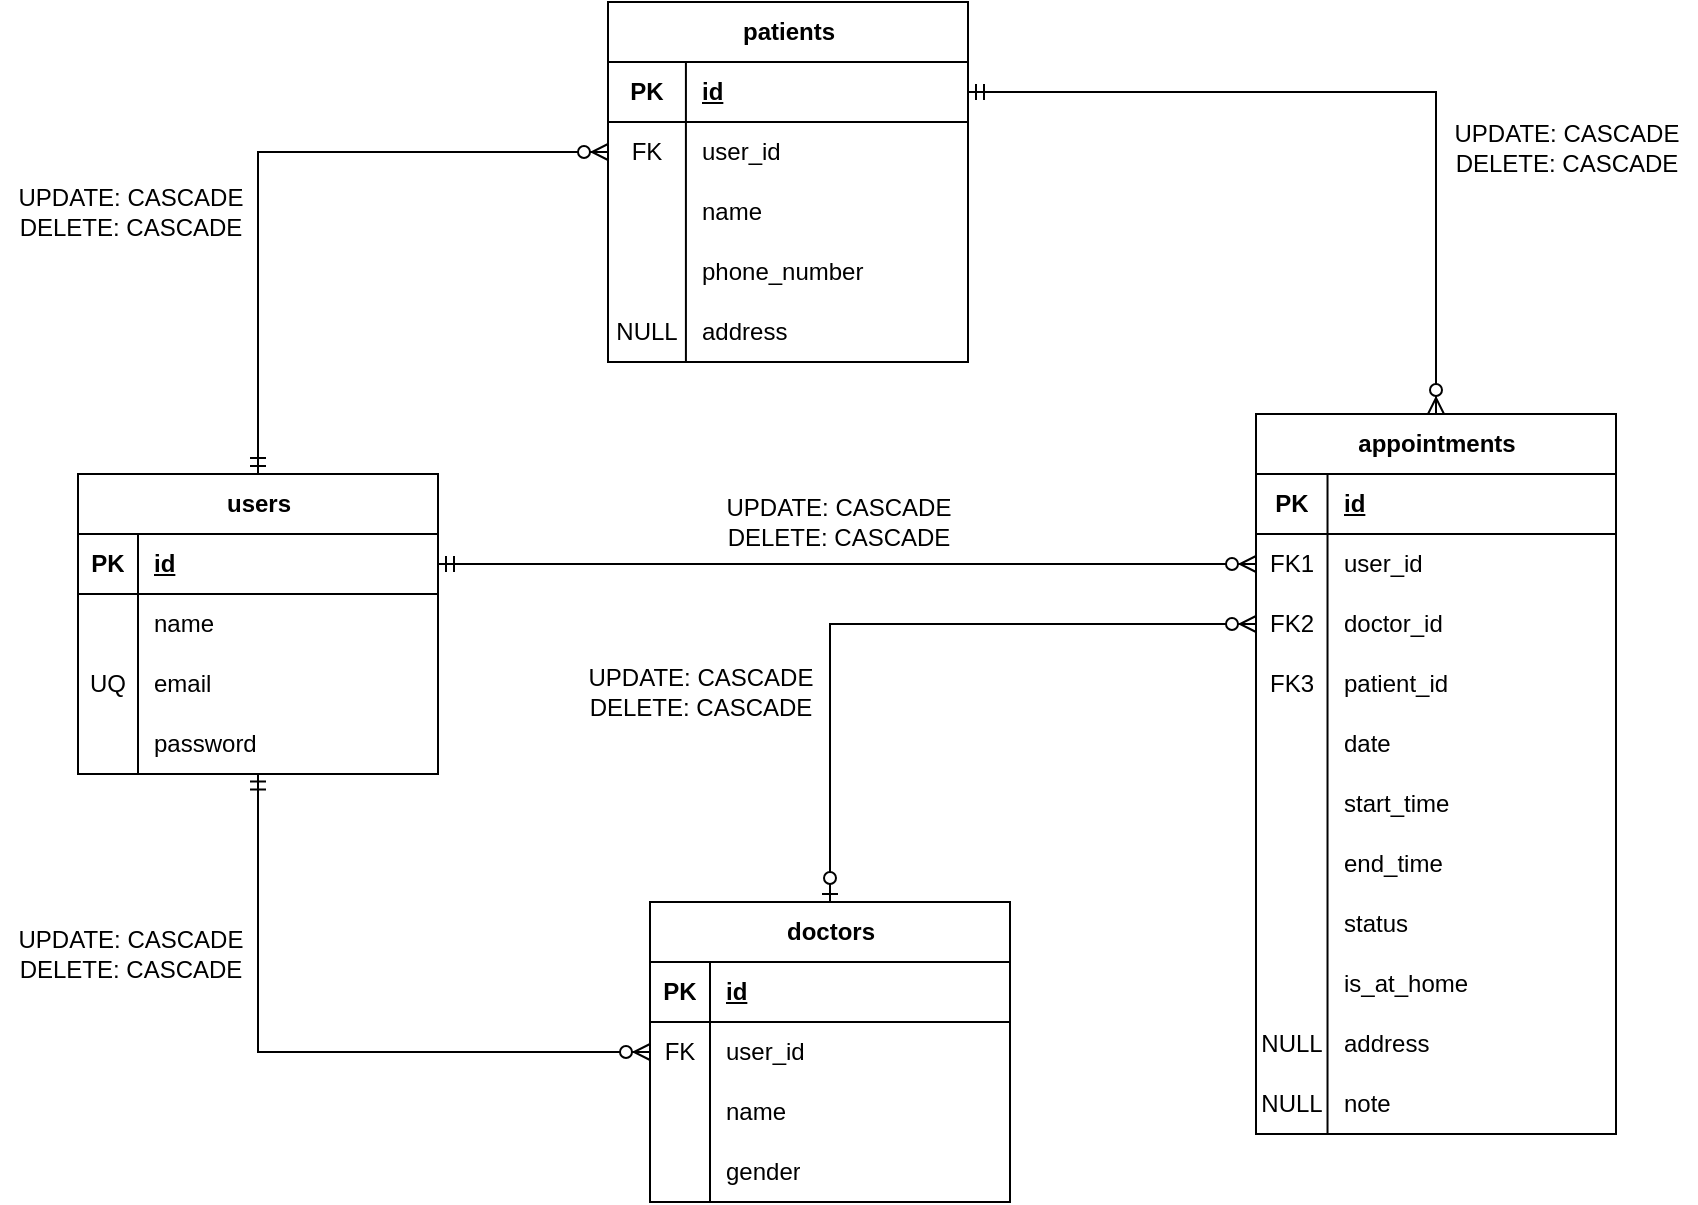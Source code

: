 <mxfile>
    <diagram id="qZbzcZr_mcHoZJ5l5g_3" name="Page-1">
        <mxGraphModel dx="1296" dy="737" grid="0" gridSize="10" guides="1" tooltips="1" connect="1" arrows="1" fold="1" page="1" pageScale="1" pageWidth="1100" pageHeight="850" math="0" shadow="0">
            <root>
                <mxCell id="0"/>
                <mxCell id="1" parent="0"/>
                <mxCell id="Csk8jIa5ygvsUAL_QhEg-624" value="users" style="shape=table;startSize=30;container=1;collapsible=1;childLayout=tableLayout;fixedRows=1;rowLines=0;fontStyle=1;align=center;resizeLast=1;html=1;" parent="1" vertex="1">
                    <mxGeometry x="165" y="389" width="180" height="150" as="geometry"/>
                </mxCell>
                <mxCell id="Csk8jIa5ygvsUAL_QhEg-625" value="" style="shape=tableRow;horizontal=0;startSize=0;swimlaneHead=0;swimlaneBody=0;fillColor=none;collapsible=0;dropTarget=0;points=[[0,0.5],[1,0.5]];portConstraint=eastwest;top=0;left=0;right=0;bottom=1;" parent="Csk8jIa5ygvsUAL_QhEg-624" vertex="1">
                    <mxGeometry y="30" width="180" height="30" as="geometry"/>
                </mxCell>
                <mxCell id="Csk8jIa5ygvsUAL_QhEg-626" value="PK" style="shape=partialRectangle;connectable=0;fillColor=none;top=0;left=0;bottom=0;right=0;fontStyle=1;overflow=hidden;whiteSpace=wrap;html=1;" parent="Csk8jIa5ygvsUAL_QhEg-625" vertex="1">
                    <mxGeometry width="30" height="30" as="geometry">
                        <mxRectangle width="30" height="30" as="alternateBounds"/>
                    </mxGeometry>
                </mxCell>
                <mxCell id="Csk8jIa5ygvsUAL_QhEg-627" value="id" style="shape=partialRectangle;connectable=0;fillColor=none;top=0;left=0;bottom=0;right=0;align=left;spacingLeft=6;fontStyle=5;overflow=hidden;whiteSpace=wrap;html=1;" parent="Csk8jIa5ygvsUAL_QhEg-625" vertex="1">
                    <mxGeometry x="30" width="150" height="30" as="geometry">
                        <mxRectangle width="150" height="30" as="alternateBounds"/>
                    </mxGeometry>
                </mxCell>
                <mxCell id="Csk8jIa5ygvsUAL_QhEg-628" value="" style="shape=tableRow;horizontal=0;startSize=0;swimlaneHead=0;swimlaneBody=0;fillColor=none;collapsible=0;dropTarget=0;points=[[0,0.5],[1,0.5]];portConstraint=eastwest;top=0;left=0;right=0;bottom=0;" parent="Csk8jIa5ygvsUAL_QhEg-624" vertex="1">
                    <mxGeometry y="60" width="180" height="30" as="geometry"/>
                </mxCell>
                <mxCell id="Csk8jIa5ygvsUAL_QhEg-629" value="" style="shape=partialRectangle;connectable=0;fillColor=none;top=0;left=0;bottom=0;right=0;editable=1;overflow=hidden;whiteSpace=wrap;html=1;" parent="Csk8jIa5ygvsUAL_QhEg-628" vertex="1">
                    <mxGeometry width="30" height="30" as="geometry">
                        <mxRectangle width="30" height="30" as="alternateBounds"/>
                    </mxGeometry>
                </mxCell>
                <mxCell id="Csk8jIa5ygvsUAL_QhEg-630" value="name" style="shape=partialRectangle;connectable=0;fillColor=none;top=0;left=0;bottom=0;right=0;align=left;spacingLeft=6;overflow=hidden;whiteSpace=wrap;html=1;" parent="Csk8jIa5ygvsUAL_QhEg-628" vertex="1">
                    <mxGeometry x="30" width="150" height="30" as="geometry">
                        <mxRectangle width="150" height="30" as="alternateBounds"/>
                    </mxGeometry>
                </mxCell>
                <mxCell id="Csk8jIa5ygvsUAL_QhEg-631" value="" style="shape=tableRow;horizontal=0;startSize=0;swimlaneHead=0;swimlaneBody=0;fillColor=none;collapsible=0;dropTarget=0;points=[[0,0.5],[1,0.5]];portConstraint=eastwest;top=0;left=0;right=0;bottom=0;" parent="Csk8jIa5ygvsUAL_QhEg-624" vertex="1">
                    <mxGeometry y="90" width="180" height="30" as="geometry"/>
                </mxCell>
                <mxCell id="Csk8jIa5ygvsUAL_QhEg-632" value="UQ" style="shape=partialRectangle;connectable=0;fillColor=none;top=0;left=0;bottom=0;right=0;editable=1;overflow=hidden;whiteSpace=wrap;html=1;" parent="Csk8jIa5ygvsUAL_QhEg-631" vertex="1">
                    <mxGeometry width="30" height="30" as="geometry">
                        <mxRectangle width="30" height="30" as="alternateBounds"/>
                    </mxGeometry>
                </mxCell>
                <mxCell id="Csk8jIa5ygvsUAL_QhEg-633" value="email" style="shape=partialRectangle;connectable=0;fillColor=none;top=0;left=0;bottom=0;right=0;align=left;spacingLeft=6;overflow=hidden;whiteSpace=wrap;html=1;" parent="Csk8jIa5ygvsUAL_QhEg-631" vertex="1">
                    <mxGeometry x="30" width="150" height="30" as="geometry">
                        <mxRectangle width="150" height="30" as="alternateBounds"/>
                    </mxGeometry>
                </mxCell>
                <mxCell id="Csk8jIa5ygvsUAL_QhEg-634" value="" style="shape=tableRow;horizontal=0;startSize=0;swimlaneHead=0;swimlaneBody=0;fillColor=none;collapsible=0;dropTarget=0;points=[[0,0.5],[1,0.5]];portConstraint=eastwest;top=0;left=0;right=0;bottom=0;" parent="Csk8jIa5ygvsUAL_QhEg-624" vertex="1">
                    <mxGeometry y="120" width="180" height="30" as="geometry"/>
                </mxCell>
                <mxCell id="Csk8jIa5ygvsUAL_QhEg-635" value="" style="shape=partialRectangle;connectable=0;fillColor=none;top=0;left=0;bottom=0;right=0;editable=1;overflow=hidden;whiteSpace=wrap;html=1;" parent="Csk8jIa5ygvsUAL_QhEg-634" vertex="1">
                    <mxGeometry width="30" height="30" as="geometry">
                        <mxRectangle width="30" height="30" as="alternateBounds"/>
                    </mxGeometry>
                </mxCell>
                <mxCell id="Csk8jIa5ygvsUAL_QhEg-636" value="password" style="shape=partialRectangle;connectable=0;fillColor=none;top=0;left=0;bottom=0;right=0;align=left;spacingLeft=6;overflow=hidden;whiteSpace=wrap;html=1;" parent="Csk8jIa5ygvsUAL_QhEg-634" vertex="1">
                    <mxGeometry x="30" width="150" height="30" as="geometry">
                        <mxRectangle width="150" height="30" as="alternateBounds"/>
                    </mxGeometry>
                </mxCell>
                <mxCell id="Csk8jIa5ygvsUAL_QhEg-637" value="doctors" style="shape=table;startSize=30;container=1;collapsible=1;childLayout=tableLayout;fixedRows=1;rowLines=0;fontStyle=1;align=center;resizeLast=1;html=1;" parent="1" vertex="1">
                    <mxGeometry x="451" y="603" width="180" height="150" as="geometry"/>
                </mxCell>
                <mxCell id="Csk8jIa5ygvsUAL_QhEg-638" value="" style="shape=tableRow;horizontal=0;startSize=0;swimlaneHead=0;swimlaneBody=0;fillColor=none;collapsible=0;dropTarget=0;points=[[0,0.5],[1,0.5]];portConstraint=eastwest;top=0;left=0;right=0;bottom=1;" parent="Csk8jIa5ygvsUAL_QhEg-637" vertex="1">
                    <mxGeometry y="30" width="180" height="30" as="geometry"/>
                </mxCell>
                <mxCell id="Csk8jIa5ygvsUAL_QhEg-639" value="PK" style="shape=partialRectangle;connectable=0;fillColor=none;top=0;left=0;bottom=0;right=0;fontStyle=1;overflow=hidden;whiteSpace=wrap;html=1;" parent="Csk8jIa5ygvsUAL_QhEg-638" vertex="1">
                    <mxGeometry width="30" height="30" as="geometry">
                        <mxRectangle width="30" height="30" as="alternateBounds"/>
                    </mxGeometry>
                </mxCell>
                <mxCell id="Csk8jIa5ygvsUAL_QhEg-640" value="id" style="shape=partialRectangle;connectable=0;fillColor=none;top=0;left=0;bottom=0;right=0;align=left;spacingLeft=6;fontStyle=5;overflow=hidden;whiteSpace=wrap;html=1;" parent="Csk8jIa5ygvsUAL_QhEg-638" vertex="1">
                    <mxGeometry x="30" width="150" height="30" as="geometry">
                        <mxRectangle width="150" height="30" as="alternateBounds"/>
                    </mxGeometry>
                </mxCell>
                <mxCell id="Csk8jIa5ygvsUAL_QhEg-641" value="" style="shape=tableRow;horizontal=0;startSize=0;swimlaneHead=0;swimlaneBody=0;fillColor=none;collapsible=0;dropTarget=0;points=[[0,0.5],[1,0.5]];portConstraint=eastwest;top=0;left=0;right=0;bottom=0;" parent="Csk8jIa5ygvsUAL_QhEg-637" vertex="1">
                    <mxGeometry y="60" width="180" height="30" as="geometry"/>
                </mxCell>
                <mxCell id="Csk8jIa5ygvsUAL_QhEg-642" value="FK" style="shape=partialRectangle;connectable=0;fillColor=none;top=0;left=0;bottom=0;right=0;editable=1;overflow=hidden;whiteSpace=wrap;html=1;" parent="Csk8jIa5ygvsUAL_QhEg-641" vertex="1">
                    <mxGeometry width="30" height="30" as="geometry">
                        <mxRectangle width="30" height="30" as="alternateBounds"/>
                    </mxGeometry>
                </mxCell>
                <mxCell id="Csk8jIa5ygvsUAL_QhEg-643" value="user_id" style="shape=partialRectangle;connectable=0;fillColor=none;top=0;left=0;bottom=0;right=0;align=left;spacingLeft=6;overflow=hidden;whiteSpace=wrap;html=1;" parent="Csk8jIa5ygvsUAL_QhEg-641" vertex="1">
                    <mxGeometry x="30" width="150" height="30" as="geometry">
                        <mxRectangle width="150" height="30" as="alternateBounds"/>
                    </mxGeometry>
                </mxCell>
                <mxCell id="Csk8jIa5ygvsUAL_QhEg-644" value="" style="shape=tableRow;horizontal=0;startSize=0;swimlaneHead=0;swimlaneBody=0;fillColor=none;collapsible=0;dropTarget=0;points=[[0,0.5],[1,0.5]];portConstraint=eastwest;top=0;left=0;right=0;bottom=0;" parent="Csk8jIa5ygvsUAL_QhEg-637" vertex="1">
                    <mxGeometry y="90" width="180" height="30" as="geometry"/>
                </mxCell>
                <mxCell id="Csk8jIa5ygvsUAL_QhEg-645" value="" style="shape=partialRectangle;connectable=0;fillColor=none;top=0;left=0;bottom=0;right=0;editable=1;overflow=hidden;whiteSpace=wrap;html=1;" parent="Csk8jIa5ygvsUAL_QhEg-644" vertex="1">
                    <mxGeometry width="30" height="30" as="geometry">
                        <mxRectangle width="30" height="30" as="alternateBounds"/>
                    </mxGeometry>
                </mxCell>
                <mxCell id="Csk8jIa5ygvsUAL_QhEg-646" value="name" style="shape=partialRectangle;connectable=0;fillColor=none;top=0;left=0;bottom=0;right=0;align=left;spacingLeft=6;overflow=hidden;whiteSpace=wrap;html=1;" parent="Csk8jIa5ygvsUAL_QhEg-644" vertex="1">
                    <mxGeometry x="30" width="150" height="30" as="geometry">
                        <mxRectangle width="150" height="30" as="alternateBounds"/>
                    </mxGeometry>
                </mxCell>
                <mxCell id="Csk8jIa5ygvsUAL_QhEg-647" value="" style="shape=tableRow;horizontal=0;startSize=0;swimlaneHead=0;swimlaneBody=0;fillColor=none;collapsible=0;dropTarget=0;points=[[0,0.5],[1,0.5]];portConstraint=eastwest;top=0;left=0;right=0;bottom=0;" parent="Csk8jIa5ygvsUAL_QhEg-637" vertex="1">
                    <mxGeometry y="120" width="180" height="30" as="geometry"/>
                </mxCell>
                <mxCell id="Csk8jIa5ygvsUAL_QhEg-648" value="" style="shape=partialRectangle;connectable=0;fillColor=none;top=0;left=0;bottom=0;right=0;editable=1;overflow=hidden;whiteSpace=wrap;html=1;" parent="Csk8jIa5ygvsUAL_QhEg-647" vertex="1">
                    <mxGeometry width="30" height="30" as="geometry">
                        <mxRectangle width="30" height="30" as="alternateBounds"/>
                    </mxGeometry>
                </mxCell>
                <mxCell id="Csk8jIa5ygvsUAL_QhEg-649" value="gender" style="shape=partialRectangle;connectable=0;fillColor=none;top=0;left=0;bottom=0;right=0;align=left;spacingLeft=6;overflow=hidden;whiteSpace=wrap;html=1;" parent="Csk8jIa5ygvsUAL_QhEg-647" vertex="1">
                    <mxGeometry x="30" width="150" height="30" as="geometry">
                        <mxRectangle width="150" height="30" as="alternateBounds"/>
                    </mxGeometry>
                </mxCell>
                <mxCell id="Csk8jIa5ygvsUAL_QhEg-650" value="patients" style="shape=table;startSize=30;container=1;collapsible=1;childLayout=tableLayout;fixedRows=1;rowLines=0;fontStyle=1;align=center;resizeLast=1;html=1;" parent="1" vertex="1">
                    <mxGeometry x="430" y="153" width="180" height="180" as="geometry"/>
                </mxCell>
                <mxCell id="Csk8jIa5ygvsUAL_QhEg-651" value="" style="shape=tableRow;horizontal=0;startSize=0;swimlaneHead=0;swimlaneBody=0;fillColor=none;collapsible=0;dropTarget=0;points=[[0,0.5],[1,0.5]];portConstraint=eastwest;top=0;left=0;right=0;bottom=1;" parent="Csk8jIa5ygvsUAL_QhEg-650" vertex="1">
                    <mxGeometry y="30" width="180" height="30" as="geometry"/>
                </mxCell>
                <mxCell id="Csk8jIa5ygvsUAL_QhEg-652" value="PK" style="shape=partialRectangle;connectable=0;fillColor=none;top=0;left=0;bottom=0;right=0;fontStyle=1;overflow=hidden;whiteSpace=wrap;html=1;" parent="Csk8jIa5ygvsUAL_QhEg-651" vertex="1">
                    <mxGeometry width="38.958" height="30" as="geometry">
                        <mxRectangle width="38.958" height="30" as="alternateBounds"/>
                    </mxGeometry>
                </mxCell>
                <mxCell id="Csk8jIa5ygvsUAL_QhEg-653" value="id" style="shape=partialRectangle;connectable=0;fillColor=none;top=0;left=0;bottom=0;right=0;align=left;spacingLeft=6;fontStyle=5;overflow=hidden;whiteSpace=wrap;html=1;" parent="Csk8jIa5ygvsUAL_QhEg-651" vertex="1">
                    <mxGeometry x="38.958" width="141.042" height="30" as="geometry">
                        <mxRectangle width="141.042" height="30" as="alternateBounds"/>
                    </mxGeometry>
                </mxCell>
                <mxCell id="Csk8jIa5ygvsUAL_QhEg-654" value="" style="shape=tableRow;horizontal=0;startSize=0;swimlaneHead=0;swimlaneBody=0;fillColor=none;collapsible=0;dropTarget=0;points=[[0,0.5],[1,0.5]];portConstraint=eastwest;top=0;left=0;right=0;bottom=0;" parent="Csk8jIa5ygvsUAL_QhEg-650" vertex="1">
                    <mxGeometry y="60" width="180" height="30" as="geometry"/>
                </mxCell>
                <mxCell id="Csk8jIa5ygvsUAL_QhEg-655" value="FK" style="shape=partialRectangle;connectable=0;fillColor=none;top=0;left=0;bottom=0;right=0;editable=1;overflow=hidden;whiteSpace=wrap;html=1;" parent="Csk8jIa5ygvsUAL_QhEg-654" vertex="1">
                    <mxGeometry width="38.958" height="30" as="geometry">
                        <mxRectangle width="38.958" height="30" as="alternateBounds"/>
                    </mxGeometry>
                </mxCell>
                <mxCell id="Csk8jIa5ygvsUAL_QhEg-656" value="user_id" style="shape=partialRectangle;connectable=0;fillColor=none;top=0;left=0;bottom=0;right=0;align=left;spacingLeft=6;overflow=hidden;whiteSpace=wrap;html=1;" parent="Csk8jIa5ygvsUAL_QhEg-654" vertex="1">
                    <mxGeometry x="38.958" width="141.042" height="30" as="geometry">
                        <mxRectangle width="141.042" height="30" as="alternateBounds"/>
                    </mxGeometry>
                </mxCell>
                <mxCell id="Csk8jIa5ygvsUAL_QhEg-657" value="" style="shape=tableRow;horizontal=0;startSize=0;swimlaneHead=0;swimlaneBody=0;fillColor=none;collapsible=0;dropTarget=0;points=[[0,0.5],[1,0.5]];portConstraint=eastwest;top=0;left=0;right=0;bottom=0;" parent="Csk8jIa5ygvsUAL_QhEg-650" vertex="1">
                    <mxGeometry y="90" width="180" height="30" as="geometry"/>
                </mxCell>
                <mxCell id="Csk8jIa5ygvsUAL_QhEg-658" value="" style="shape=partialRectangle;connectable=0;fillColor=none;top=0;left=0;bottom=0;right=0;editable=1;overflow=hidden;whiteSpace=wrap;html=1;" parent="Csk8jIa5ygvsUAL_QhEg-657" vertex="1">
                    <mxGeometry width="38.958" height="30" as="geometry">
                        <mxRectangle width="38.958" height="30" as="alternateBounds"/>
                    </mxGeometry>
                </mxCell>
                <mxCell id="Csk8jIa5ygvsUAL_QhEg-659" value="name" style="shape=partialRectangle;connectable=0;fillColor=none;top=0;left=0;bottom=0;right=0;align=left;spacingLeft=6;overflow=hidden;whiteSpace=wrap;html=1;" parent="Csk8jIa5ygvsUAL_QhEg-657" vertex="1">
                    <mxGeometry x="38.958" width="141.042" height="30" as="geometry">
                        <mxRectangle width="141.042" height="30" as="alternateBounds"/>
                    </mxGeometry>
                </mxCell>
                <mxCell id="Csk8jIa5ygvsUAL_QhEg-660" value="" style="shape=tableRow;horizontal=0;startSize=0;swimlaneHead=0;swimlaneBody=0;fillColor=none;collapsible=0;dropTarget=0;points=[[0,0.5],[1,0.5]];portConstraint=eastwest;top=0;left=0;right=0;bottom=0;" parent="Csk8jIa5ygvsUAL_QhEg-650" vertex="1">
                    <mxGeometry y="120" width="180" height="30" as="geometry"/>
                </mxCell>
                <mxCell id="Csk8jIa5ygvsUAL_QhEg-661" value="" style="shape=partialRectangle;connectable=0;fillColor=none;top=0;left=0;bottom=0;right=0;editable=1;overflow=hidden;whiteSpace=wrap;html=1;" parent="Csk8jIa5ygvsUAL_QhEg-660" vertex="1">
                    <mxGeometry width="38.958" height="30" as="geometry">
                        <mxRectangle width="38.958" height="30" as="alternateBounds"/>
                    </mxGeometry>
                </mxCell>
                <mxCell id="Csk8jIa5ygvsUAL_QhEg-662" value="phone_number" style="shape=partialRectangle;connectable=0;fillColor=none;top=0;left=0;bottom=0;right=0;align=left;spacingLeft=6;overflow=hidden;whiteSpace=wrap;html=1;" parent="Csk8jIa5ygvsUAL_QhEg-660" vertex="1">
                    <mxGeometry x="38.958" width="141.042" height="30" as="geometry">
                        <mxRectangle width="141.042" height="30" as="alternateBounds"/>
                    </mxGeometry>
                </mxCell>
                <mxCell id="Csk8jIa5ygvsUAL_QhEg-663" value="" style="shape=tableRow;horizontal=0;startSize=0;swimlaneHead=0;swimlaneBody=0;fillColor=none;collapsible=0;dropTarget=0;points=[[0,0.5],[1,0.5]];portConstraint=eastwest;top=0;left=0;right=0;bottom=0;" parent="Csk8jIa5ygvsUAL_QhEg-650" vertex="1">
                    <mxGeometry y="150" width="180" height="30" as="geometry"/>
                </mxCell>
                <mxCell id="Csk8jIa5ygvsUAL_QhEg-664" value="NULL" style="shape=partialRectangle;connectable=0;fillColor=none;top=0;left=0;bottom=0;right=0;editable=1;overflow=hidden;whiteSpace=wrap;html=1;" parent="Csk8jIa5ygvsUAL_QhEg-663" vertex="1">
                    <mxGeometry width="38.958" height="30" as="geometry">
                        <mxRectangle width="38.958" height="30" as="alternateBounds"/>
                    </mxGeometry>
                </mxCell>
                <mxCell id="Csk8jIa5ygvsUAL_QhEg-665" value="address" style="shape=partialRectangle;connectable=0;fillColor=none;top=0;left=0;bottom=0;right=0;align=left;spacingLeft=6;overflow=hidden;whiteSpace=wrap;html=1;" parent="Csk8jIa5ygvsUAL_QhEg-663" vertex="1">
                    <mxGeometry x="38.958" width="141.042" height="30" as="geometry">
                        <mxRectangle width="141.042" height="30" as="alternateBounds"/>
                    </mxGeometry>
                </mxCell>
                <mxCell id="Csk8jIa5ygvsUAL_QhEg-676" value="appointments" style="shape=table;startSize=30;container=1;collapsible=1;childLayout=tableLayout;fixedRows=1;rowLines=0;fontStyle=1;align=center;resizeLast=1;html=1;" parent="1" vertex="1">
                    <mxGeometry x="754" y="359" width="180" height="360" as="geometry"/>
                </mxCell>
                <mxCell id="Csk8jIa5ygvsUAL_QhEg-677" value="" style="shape=tableRow;horizontal=0;startSize=0;swimlaneHead=0;swimlaneBody=0;fillColor=none;collapsible=0;dropTarget=0;points=[[0,0.5],[1,0.5]];portConstraint=eastwest;top=0;left=0;right=0;bottom=1;" parent="Csk8jIa5ygvsUAL_QhEg-676" vertex="1">
                    <mxGeometry y="30" width="180" height="30" as="geometry"/>
                </mxCell>
                <mxCell id="Csk8jIa5ygvsUAL_QhEg-678" value="PK" style="shape=partialRectangle;connectable=0;fillColor=none;top=0;left=0;bottom=0;right=0;fontStyle=1;overflow=hidden;whiteSpace=wrap;html=1;" parent="Csk8jIa5ygvsUAL_QhEg-677" vertex="1">
                    <mxGeometry width="35.759" height="30" as="geometry">
                        <mxRectangle width="35.759" height="30" as="alternateBounds"/>
                    </mxGeometry>
                </mxCell>
                <mxCell id="Csk8jIa5ygvsUAL_QhEg-679" value="id" style="shape=partialRectangle;connectable=0;fillColor=none;top=0;left=0;bottom=0;right=0;align=left;spacingLeft=6;fontStyle=5;overflow=hidden;whiteSpace=wrap;html=1;" parent="Csk8jIa5ygvsUAL_QhEg-677" vertex="1">
                    <mxGeometry x="35.759" width="144.241" height="30" as="geometry">
                        <mxRectangle width="144.241" height="30" as="alternateBounds"/>
                    </mxGeometry>
                </mxCell>
                <mxCell id="Csk8jIa5ygvsUAL_QhEg-680" value="" style="shape=tableRow;horizontal=0;startSize=0;swimlaneHead=0;swimlaneBody=0;fillColor=none;collapsible=0;dropTarget=0;points=[[0,0.5],[1,0.5]];portConstraint=eastwest;top=0;left=0;right=0;bottom=0;" parent="Csk8jIa5ygvsUAL_QhEg-676" vertex="1">
                    <mxGeometry y="60" width="180" height="30" as="geometry"/>
                </mxCell>
                <mxCell id="Csk8jIa5ygvsUAL_QhEg-681" value="FK1" style="shape=partialRectangle;connectable=0;fillColor=none;top=0;left=0;bottom=0;right=0;editable=1;overflow=hidden;whiteSpace=wrap;html=1;" parent="Csk8jIa5ygvsUAL_QhEg-680" vertex="1">
                    <mxGeometry width="35.759" height="30" as="geometry">
                        <mxRectangle width="35.759" height="30" as="alternateBounds"/>
                    </mxGeometry>
                </mxCell>
                <mxCell id="Csk8jIa5ygvsUAL_QhEg-682" value="user_id" style="shape=partialRectangle;connectable=0;fillColor=none;top=0;left=0;bottom=0;right=0;align=left;spacingLeft=6;overflow=hidden;whiteSpace=wrap;html=1;" parent="Csk8jIa5ygvsUAL_QhEg-680" vertex="1">
                    <mxGeometry x="35.759" width="144.241" height="30" as="geometry">
                        <mxRectangle width="144.241" height="30" as="alternateBounds"/>
                    </mxGeometry>
                </mxCell>
                <mxCell id="Csk8jIa5ygvsUAL_QhEg-683" value="" style="shape=tableRow;horizontal=0;startSize=0;swimlaneHead=0;swimlaneBody=0;fillColor=none;collapsible=0;dropTarget=0;points=[[0,0.5],[1,0.5]];portConstraint=eastwest;top=0;left=0;right=0;bottom=0;" parent="Csk8jIa5ygvsUAL_QhEg-676" vertex="1">
                    <mxGeometry y="90" width="180" height="30" as="geometry"/>
                </mxCell>
                <mxCell id="Csk8jIa5ygvsUAL_QhEg-684" value="FK2" style="shape=partialRectangle;connectable=0;fillColor=none;top=0;left=0;bottom=0;right=0;editable=1;overflow=hidden;whiteSpace=wrap;html=1;" parent="Csk8jIa5ygvsUAL_QhEg-683" vertex="1">
                    <mxGeometry width="35.759" height="30" as="geometry">
                        <mxRectangle width="35.759" height="30" as="alternateBounds"/>
                    </mxGeometry>
                </mxCell>
                <mxCell id="Csk8jIa5ygvsUAL_QhEg-685" value="doctor_id" style="shape=partialRectangle;connectable=0;fillColor=none;top=0;left=0;bottom=0;right=0;align=left;spacingLeft=6;overflow=hidden;whiteSpace=wrap;html=1;" parent="Csk8jIa5ygvsUAL_QhEg-683" vertex="1">
                    <mxGeometry x="35.759" width="144.241" height="30" as="geometry">
                        <mxRectangle width="144.241" height="30" as="alternateBounds"/>
                    </mxGeometry>
                </mxCell>
                <mxCell id="Csk8jIa5ygvsUAL_QhEg-686" value="" style="shape=tableRow;horizontal=0;startSize=0;swimlaneHead=0;swimlaneBody=0;fillColor=none;collapsible=0;dropTarget=0;points=[[0,0.5],[1,0.5]];portConstraint=eastwest;top=0;left=0;right=0;bottom=0;" parent="Csk8jIa5ygvsUAL_QhEg-676" vertex="1">
                    <mxGeometry y="120" width="180" height="30" as="geometry"/>
                </mxCell>
                <mxCell id="Csk8jIa5ygvsUAL_QhEg-687" value="FK3" style="shape=partialRectangle;connectable=0;fillColor=none;top=0;left=0;bottom=0;right=0;editable=1;overflow=hidden;whiteSpace=wrap;html=1;" parent="Csk8jIa5ygvsUAL_QhEg-686" vertex="1">
                    <mxGeometry width="35.759" height="30" as="geometry">
                        <mxRectangle width="35.759" height="30" as="alternateBounds"/>
                    </mxGeometry>
                </mxCell>
                <mxCell id="Csk8jIa5ygvsUAL_QhEg-688" value="patient_id" style="shape=partialRectangle;connectable=0;fillColor=none;top=0;left=0;bottom=0;right=0;align=left;spacingLeft=6;overflow=hidden;whiteSpace=wrap;html=1;" parent="Csk8jIa5ygvsUAL_QhEg-686" vertex="1">
                    <mxGeometry x="35.759" width="144.241" height="30" as="geometry">
                        <mxRectangle width="144.241" height="30" as="alternateBounds"/>
                    </mxGeometry>
                </mxCell>
                <mxCell id="Csk8jIa5ygvsUAL_QhEg-689" value="" style="shape=tableRow;horizontal=0;startSize=0;swimlaneHead=0;swimlaneBody=0;fillColor=none;collapsible=0;dropTarget=0;points=[[0,0.5],[1,0.5]];portConstraint=eastwest;top=0;left=0;right=0;bottom=0;" parent="Csk8jIa5ygvsUAL_QhEg-676" vertex="1">
                    <mxGeometry y="150" width="180" height="30" as="geometry"/>
                </mxCell>
                <mxCell id="Csk8jIa5ygvsUAL_QhEg-690" value="" style="shape=partialRectangle;connectable=0;fillColor=none;top=0;left=0;bottom=0;right=0;editable=1;overflow=hidden;whiteSpace=wrap;html=1;" parent="Csk8jIa5ygvsUAL_QhEg-689" vertex="1">
                    <mxGeometry width="35.759" height="30" as="geometry">
                        <mxRectangle width="35.759" height="30" as="alternateBounds"/>
                    </mxGeometry>
                </mxCell>
                <mxCell id="Csk8jIa5ygvsUAL_QhEg-691" value="date" style="shape=partialRectangle;connectable=0;fillColor=none;top=0;left=0;bottom=0;right=0;align=left;spacingLeft=6;overflow=hidden;whiteSpace=wrap;html=1;" parent="Csk8jIa5ygvsUAL_QhEg-689" vertex="1">
                    <mxGeometry x="35.759" width="144.241" height="30" as="geometry">
                        <mxRectangle width="144.241" height="30" as="alternateBounds"/>
                    </mxGeometry>
                </mxCell>
                <mxCell id="Csk8jIa5ygvsUAL_QhEg-692" value="" style="shape=tableRow;horizontal=0;startSize=0;swimlaneHead=0;swimlaneBody=0;fillColor=none;collapsible=0;dropTarget=0;points=[[0,0.5],[1,0.5]];portConstraint=eastwest;top=0;left=0;right=0;bottom=0;" parent="Csk8jIa5ygvsUAL_QhEg-676" vertex="1">
                    <mxGeometry y="180" width="180" height="30" as="geometry"/>
                </mxCell>
                <mxCell id="Csk8jIa5ygvsUAL_QhEg-693" value="" style="shape=partialRectangle;connectable=0;fillColor=none;top=0;left=0;bottom=0;right=0;editable=1;overflow=hidden;whiteSpace=wrap;html=1;" parent="Csk8jIa5ygvsUAL_QhEg-692" vertex="1">
                    <mxGeometry width="35.759" height="30" as="geometry">
                        <mxRectangle width="35.759" height="30" as="alternateBounds"/>
                    </mxGeometry>
                </mxCell>
                <mxCell id="Csk8jIa5ygvsUAL_QhEg-694" value="start_time" style="shape=partialRectangle;connectable=0;fillColor=none;top=0;left=0;bottom=0;right=0;align=left;spacingLeft=6;overflow=hidden;whiteSpace=wrap;html=1;" parent="Csk8jIa5ygvsUAL_QhEg-692" vertex="1">
                    <mxGeometry x="35.759" width="144.241" height="30" as="geometry">
                        <mxRectangle width="144.241" height="30" as="alternateBounds"/>
                    </mxGeometry>
                </mxCell>
                <mxCell id="2" value="" style="shape=tableRow;horizontal=0;startSize=0;swimlaneHead=0;swimlaneBody=0;fillColor=none;collapsible=0;dropTarget=0;points=[[0,0.5],[1,0.5]];portConstraint=eastwest;top=0;left=0;right=0;bottom=0;" parent="Csk8jIa5ygvsUAL_QhEg-676" vertex="1">
                    <mxGeometry y="210" width="180" height="30" as="geometry"/>
                </mxCell>
                <mxCell id="3" value="" style="shape=partialRectangle;connectable=0;fillColor=none;top=0;left=0;bottom=0;right=0;editable=1;overflow=hidden;whiteSpace=wrap;html=1;" parent="2" vertex="1">
                    <mxGeometry width="35.759" height="30" as="geometry">
                        <mxRectangle width="35.759" height="30" as="alternateBounds"/>
                    </mxGeometry>
                </mxCell>
                <mxCell id="4" value="end_time" style="shape=partialRectangle;connectable=0;fillColor=none;top=0;left=0;bottom=0;right=0;align=left;spacingLeft=6;overflow=hidden;whiteSpace=wrap;html=1;" parent="2" vertex="1">
                    <mxGeometry x="35.759" width="144.241" height="30" as="geometry">
                        <mxRectangle width="144.241" height="30" as="alternateBounds"/>
                    </mxGeometry>
                </mxCell>
                <mxCell id="Csk8jIa5ygvsUAL_QhEg-695" value="" style="shape=tableRow;horizontal=0;startSize=0;swimlaneHead=0;swimlaneBody=0;fillColor=none;collapsible=0;dropTarget=0;points=[[0,0.5],[1,0.5]];portConstraint=eastwest;top=0;left=0;right=0;bottom=0;" parent="Csk8jIa5ygvsUAL_QhEg-676" vertex="1">
                    <mxGeometry y="240" width="180" height="30" as="geometry"/>
                </mxCell>
                <mxCell id="Csk8jIa5ygvsUAL_QhEg-696" value="" style="shape=partialRectangle;connectable=0;fillColor=none;top=0;left=0;bottom=0;right=0;editable=1;overflow=hidden;whiteSpace=wrap;html=1;" parent="Csk8jIa5ygvsUAL_QhEg-695" vertex="1">
                    <mxGeometry width="35.759" height="30" as="geometry">
                        <mxRectangle width="35.759" height="30" as="alternateBounds"/>
                    </mxGeometry>
                </mxCell>
                <mxCell id="Csk8jIa5ygvsUAL_QhEg-697" value="status" style="shape=partialRectangle;connectable=0;fillColor=none;top=0;left=0;bottom=0;right=0;align=left;spacingLeft=6;overflow=hidden;whiteSpace=wrap;html=1;" parent="Csk8jIa5ygvsUAL_QhEg-695" vertex="1">
                    <mxGeometry x="35.759" width="144.241" height="30" as="geometry">
                        <mxRectangle width="144.241" height="30" as="alternateBounds"/>
                    </mxGeometry>
                </mxCell>
                <mxCell id="Csk8jIa5ygvsUAL_QhEg-701" value="" style="shape=tableRow;horizontal=0;startSize=0;swimlaneHead=0;swimlaneBody=0;fillColor=none;collapsible=0;dropTarget=0;points=[[0,0.5],[1,0.5]];portConstraint=eastwest;top=0;left=0;right=0;bottom=0;" parent="Csk8jIa5ygvsUAL_QhEg-676" vertex="1">
                    <mxGeometry y="270" width="180" height="30" as="geometry"/>
                </mxCell>
                <mxCell id="Csk8jIa5ygvsUAL_QhEg-702" value="" style="shape=partialRectangle;connectable=0;fillColor=none;top=0;left=0;bottom=0;right=0;editable=1;overflow=hidden;whiteSpace=wrap;html=1;" parent="Csk8jIa5ygvsUAL_QhEg-701" vertex="1">
                    <mxGeometry width="35.759" height="30" as="geometry">
                        <mxRectangle width="35.759" height="30" as="alternateBounds"/>
                    </mxGeometry>
                </mxCell>
                <mxCell id="Csk8jIa5ygvsUAL_QhEg-703" value="is_at_home" style="shape=partialRectangle;connectable=0;fillColor=none;top=0;left=0;bottom=0;right=0;align=left;spacingLeft=6;overflow=hidden;whiteSpace=wrap;html=1;" parent="Csk8jIa5ygvsUAL_QhEg-701" vertex="1">
                    <mxGeometry x="35.759" width="144.241" height="30" as="geometry">
                        <mxRectangle width="144.241" height="30" as="alternateBounds"/>
                    </mxGeometry>
                </mxCell>
                <mxCell id="Csk8jIa5ygvsUAL_QhEg-704" value="" style="shape=tableRow;horizontal=0;startSize=0;swimlaneHead=0;swimlaneBody=0;fillColor=none;collapsible=0;dropTarget=0;points=[[0,0.5],[1,0.5]];portConstraint=eastwest;top=0;left=0;right=0;bottom=0;" parent="Csk8jIa5ygvsUAL_QhEg-676" vertex="1">
                    <mxGeometry y="300" width="180" height="30" as="geometry"/>
                </mxCell>
                <mxCell id="Csk8jIa5ygvsUAL_QhEg-705" value="NULL" style="shape=partialRectangle;connectable=0;fillColor=none;top=0;left=0;bottom=0;right=0;editable=1;overflow=hidden;whiteSpace=wrap;html=1;" parent="Csk8jIa5ygvsUAL_QhEg-704" vertex="1">
                    <mxGeometry width="35.759" height="30" as="geometry">
                        <mxRectangle width="35.759" height="30" as="alternateBounds"/>
                    </mxGeometry>
                </mxCell>
                <mxCell id="Csk8jIa5ygvsUAL_QhEg-706" value="address" style="shape=partialRectangle;connectable=0;fillColor=none;top=0;left=0;bottom=0;right=0;align=left;spacingLeft=6;overflow=hidden;whiteSpace=wrap;html=1;" parent="Csk8jIa5ygvsUAL_QhEg-704" vertex="1">
                    <mxGeometry x="35.759" width="144.241" height="30" as="geometry">
                        <mxRectangle width="144.241" height="30" as="alternateBounds"/>
                    </mxGeometry>
                </mxCell>
                <mxCell id="7" value="" style="shape=tableRow;horizontal=0;startSize=0;swimlaneHead=0;swimlaneBody=0;fillColor=none;collapsible=0;dropTarget=0;points=[[0,0.5],[1,0.5]];portConstraint=eastwest;top=0;left=0;right=0;bottom=0;" vertex="1" parent="Csk8jIa5ygvsUAL_QhEg-676">
                    <mxGeometry y="330" width="180" height="30" as="geometry"/>
                </mxCell>
                <mxCell id="8" value="NULL" style="shape=partialRectangle;connectable=0;fillColor=none;top=0;left=0;bottom=0;right=0;editable=1;overflow=hidden;whiteSpace=wrap;html=1;" vertex="1" parent="7">
                    <mxGeometry width="35.759" height="30" as="geometry">
                        <mxRectangle width="35.759" height="30" as="alternateBounds"/>
                    </mxGeometry>
                </mxCell>
                <mxCell id="9" value="note" style="shape=partialRectangle;connectable=0;fillColor=none;top=0;left=0;bottom=0;right=0;align=left;spacingLeft=6;overflow=hidden;whiteSpace=wrap;html=1;" vertex="1" parent="7">
                    <mxGeometry x="35.759" width="144.241" height="30" as="geometry">
                        <mxRectangle width="144.241" height="30" as="alternateBounds"/>
                    </mxGeometry>
                </mxCell>
                <mxCell id="Csk8jIa5ygvsUAL_QhEg-707" value="" style="edgeStyle=orthogonalEdgeStyle;fontSize=12;html=1;endArrow=ERzeroToMany;startArrow=ERmandOne;rounded=0;entryX=0;entryY=0.5;entryDx=0;entryDy=0;exitX=0.5;exitY=0.991;exitDx=0;exitDy=0;exitPerimeter=0;" parent="1" source="Csk8jIa5ygvsUAL_QhEg-634" target="Csk8jIa5ygvsUAL_QhEg-641" edge="1">
                    <mxGeometry width="100" height="100" relative="1" as="geometry">
                        <mxPoint x="255" y="539" as="sourcePoint"/>
                        <mxPoint x="252" y="565" as="targetPoint"/>
                    </mxGeometry>
                </mxCell>
                <mxCell id="Csk8jIa5ygvsUAL_QhEg-708" value="" style="edgeStyle=orthogonalEdgeStyle;fontSize=12;html=1;endArrow=ERzeroToMany;startArrow=ERmandOne;rounded=0;entryX=0;entryY=0.5;entryDx=0;entryDy=0;exitX=0.5;exitY=0;exitDx=0;exitDy=0;" parent="1" source="Csk8jIa5ygvsUAL_QhEg-624" target="Csk8jIa5ygvsUAL_QhEg-654" edge="1">
                    <mxGeometry width="100" height="100" relative="1" as="geometry">
                        <mxPoint x="195" y="281" as="sourcePoint"/>
                        <mxPoint x="416" y="331" as="targetPoint"/>
                    </mxGeometry>
                </mxCell>
                <mxCell id="Csk8jIa5ygvsUAL_QhEg-709" value="" style="fontSize=12;html=1;endArrow=ERzeroToMany;startArrow=ERmandOne;rounded=0;entryX=0;entryY=0.5;entryDx=0;entryDy=0;exitX=1;exitY=0.5;exitDx=0;exitDy=0;elbow=vertical;" parent="1" source="Csk8jIa5ygvsUAL_QhEg-625" target="Csk8jIa5ygvsUAL_QhEg-680" edge="1">
                    <mxGeometry width="100" height="100" relative="1" as="geometry">
                        <mxPoint x="310" y="395" as="sourcePoint"/>
                        <mxPoint x="486" y="271" as="targetPoint"/>
                    </mxGeometry>
                </mxCell>
                <mxCell id="Csk8jIa5ygvsUAL_QhEg-710" value="" style="edgeStyle=orthogonalEdgeStyle;fontSize=12;html=1;endArrow=ERzeroToMany;startArrow=ERzeroToOne;rounded=0;entryX=0;entryY=0.5;entryDx=0;entryDy=0;exitX=0.5;exitY=0;exitDx=0;exitDy=0;" parent="1" source="Csk8jIa5ygvsUAL_QhEg-637" target="Csk8jIa5ygvsUAL_QhEg-683" edge="1">
                    <mxGeometry width="100" height="100" relative="1" as="geometry">
                        <mxPoint x="609" y="516" as="sourcePoint"/>
                        <mxPoint x="709" y="416" as="targetPoint"/>
                    </mxGeometry>
                </mxCell>
                <mxCell id="Csk8jIa5ygvsUAL_QhEg-711" value="" style="edgeStyle=orthogonalEdgeStyle;fontSize=12;html=1;endArrow=ERzeroToMany;startArrow=ERmandOne;rounded=0;entryX=0.5;entryY=0;entryDx=0;entryDy=0;exitX=1;exitY=0.5;exitDx=0;exitDy=0;" parent="1" source="Csk8jIa5ygvsUAL_QhEg-651" target="Csk8jIa5ygvsUAL_QhEg-676" edge="1">
                    <mxGeometry width="100" height="100" relative="1" as="geometry">
                        <mxPoint x="346" y="385" as="sourcePoint"/>
                        <mxPoint x="522" y="261" as="targetPoint"/>
                    </mxGeometry>
                </mxCell>
                <mxCell id="Csk8jIa5ygvsUAL_QhEg-713" value="&lt;font style=&quot;color: light-dark(rgb(0, 0, 0), rgb(255, 255, 255));&quot;&gt;UPDATE: CASCADE&lt;/font&gt;&lt;div&gt;&lt;font style=&quot;color: light-dark(rgb(0, 0, 0), rgb(255, 255, 255));&quot;&gt;DELETE: CASCADE&lt;/font&gt;&lt;/div&gt;" style="text;html=1;align=center;verticalAlign=middle;resizable=0;points=[];autosize=1;strokeColor=none;fillColor=none;" parent="1" vertex="1">
                    <mxGeometry x="480" y="392" width="130" height="41" as="geometry"/>
                </mxCell>
                <mxCell id="Csk8jIa5ygvsUAL_QhEg-714" value="&lt;font style=&quot;color: light-dark(rgb(0, 0, 0), rgb(255, 255, 255));&quot;&gt;UPDATE: CASCADE&lt;/font&gt;&lt;div&gt;&lt;font style=&quot;color: light-dark(rgb(0, 0, 0), rgb(255, 255, 255));&quot;&gt;DELETE: CASCADE&lt;/font&gt;&lt;/div&gt;" style="text;html=1;align=center;verticalAlign=middle;resizable=0;points=[];autosize=1;strokeColor=none;fillColor=none;" parent="1" vertex="1">
                    <mxGeometry x="126" y="608" width="130" height="41" as="geometry"/>
                </mxCell>
                <mxCell id="Csk8jIa5ygvsUAL_QhEg-715" value="&lt;font style=&quot;color: light-dark(rgb(0, 0, 0), rgb(255, 255, 255));&quot;&gt;UPDATE: CASCADE&lt;/font&gt;&lt;div&gt;&lt;font style=&quot;color: light-dark(rgb(0, 0, 0), rgb(255, 255, 255));&quot;&gt;DELETE: CASCADE&lt;/font&gt;&lt;/div&gt;" style="text;html=1;align=center;verticalAlign=middle;resizable=0;points=[];autosize=1;strokeColor=none;fillColor=none;" parent="1" vertex="1">
                    <mxGeometry x="411" y="477" width="130" height="41" as="geometry"/>
                </mxCell>
                <mxCell id="Csk8jIa5ygvsUAL_QhEg-716" value="&lt;font style=&quot;color: light-dark(rgb(0, 0, 0), rgb(255, 255, 255));&quot;&gt;UPDATE: CASCADE&lt;/font&gt;&lt;div&gt;&lt;font style=&quot;color: light-dark(rgb(0, 0, 0), rgb(255, 255, 255));&quot;&gt;DELETE: CASCADE&lt;/font&gt;&lt;/div&gt;" style="text;html=1;align=center;verticalAlign=middle;resizable=0;points=[];autosize=1;strokeColor=none;fillColor=none;fontColor=light-dark(#000000,#FFFFFF);" parent="1" vertex="1">
                    <mxGeometry x="126" y="237.5" width="130" height="41" as="geometry"/>
                </mxCell>
                <mxCell id="Csk8jIa5ygvsUAL_QhEg-717" value="&lt;font style=&quot;color: light-dark(rgb(0, 0, 0), rgb(255, 255, 255));&quot;&gt;UPDATE: CASCADE&lt;/font&gt;&lt;div&gt;&lt;font style=&quot;color: light-dark(rgb(0, 0, 0), rgb(255, 255, 255));&quot;&gt;DELETE: CASCADE&lt;/font&gt;&lt;/div&gt;" style="text;html=1;align=center;verticalAlign=middle;resizable=0;points=[];autosize=1;strokeColor=none;fillColor=none;" parent="1" vertex="1">
                    <mxGeometry x="844" y="205" width="130" height="41" as="geometry"/>
                </mxCell>
            </root>
        </mxGraphModel>
    </diagram>
</mxfile>
